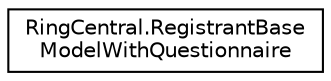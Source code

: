 digraph "Graphical Class Hierarchy"
{
 // LATEX_PDF_SIZE
  edge [fontname="Helvetica",fontsize="10",labelfontname="Helvetica",labelfontsize="10"];
  node [fontname="Helvetica",fontsize="10",shape=record];
  rankdir="LR";
  Node0 [label="RingCentral.RegistrantBase\lModelWithQuestionnaire",height=0.2,width=0.4,color="black", fillcolor="white", style="filled",URL="$classRingCentral_1_1RegistrantBaseModelWithQuestionnaire.html",tooltip=" "];
}
